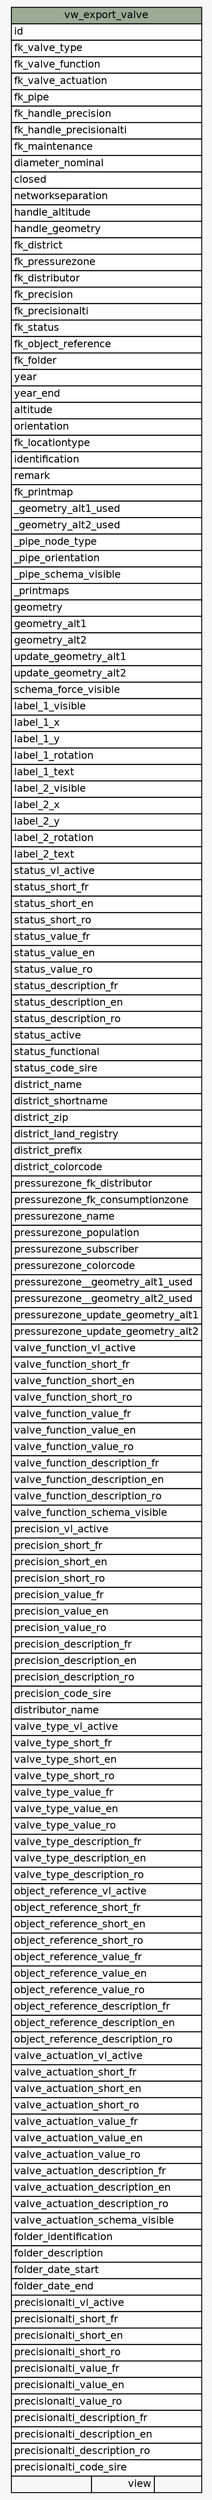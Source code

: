 // dot 2.38.0 on Linux 4.8.0-42-generic
// SchemaSpy rev 590
digraph "vw_export_valve" {
  graph [
    rankdir="RL"
    bgcolor="#f7f7f7"
    nodesep="0.18"
    ranksep="0.46"
    fontname="Helvetica"
    fontsize="11"
  ];
  node [
    fontname="Helvetica"
    fontsize="11"
    shape="plaintext"
  ];
  edge [
    arrowsize="0.8"
  ];
  "vw_export_valve" [
    label=<
    <TABLE BORDER="0" CELLBORDER="1" CELLSPACING="0" BGCOLOR="#ffffff">
      <TR><TD COLSPAN="3" BGCOLOR="#9bab96" ALIGN="CENTER">vw_export_valve</TD></TR>
      <TR><TD PORT="id" COLSPAN="3" ALIGN="LEFT">id</TD></TR>
      <TR><TD PORT="fk_valve_type" COLSPAN="3" ALIGN="LEFT">fk_valve_type</TD></TR>
      <TR><TD PORT="fk_valve_function" COLSPAN="3" ALIGN="LEFT">fk_valve_function</TD></TR>
      <TR><TD PORT="fk_valve_actuation" COLSPAN="3" ALIGN="LEFT">fk_valve_actuation</TD></TR>
      <TR><TD PORT="fk_pipe" COLSPAN="3" ALIGN="LEFT">fk_pipe</TD></TR>
      <TR><TD PORT="fk_handle_precision" COLSPAN="3" ALIGN="LEFT">fk_handle_precision</TD></TR>
      <TR><TD PORT="fk_handle_precisionalti" COLSPAN="3" ALIGN="LEFT">fk_handle_precisionalti</TD></TR>
      <TR><TD PORT="fk_maintenance" COLSPAN="3" ALIGN="LEFT">fk_maintenance</TD></TR>
      <TR><TD PORT="diameter_nominal" COLSPAN="3" ALIGN="LEFT">diameter_nominal</TD></TR>
      <TR><TD PORT="closed" COLSPAN="3" ALIGN="LEFT">closed</TD></TR>
      <TR><TD PORT="networkseparation" COLSPAN="3" ALIGN="LEFT">networkseparation</TD></TR>
      <TR><TD PORT="handle_altitude" COLSPAN="3" ALIGN="LEFT">handle_altitude</TD></TR>
      <TR><TD PORT="handle_geometry" COLSPAN="3" ALIGN="LEFT">handle_geometry</TD></TR>
      <TR><TD PORT="fk_district" COLSPAN="3" ALIGN="LEFT">fk_district</TD></TR>
      <TR><TD PORT="fk_pressurezone" COLSPAN="3" ALIGN="LEFT">fk_pressurezone</TD></TR>
      <TR><TD PORT="fk_distributor" COLSPAN="3" ALIGN="LEFT">fk_distributor</TD></TR>
      <TR><TD PORT="fk_precision" COLSPAN="3" ALIGN="LEFT">fk_precision</TD></TR>
      <TR><TD PORT="fk_precisionalti" COLSPAN="3" ALIGN="LEFT">fk_precisionalti</TD></TR>
      <TR><TD PORT="fk_status" COLSPAN="3" ALIGN="LEFT">fk_status</TD></TR>
      <TR><TD PORT="fk_object_reference" COLSPAN="3" ALIGN="LEFT">fk_object_reference</TD></TR>
      <TR><TD PORT="fk_folder" COLSPAN="3" ALIGN="LEFT">fk_folder</TD></TR>
      <TR><TD PORT="year" COLSPAN="3" ALIGN="LEFT">year</TD></TR>
      <TR><TD PORT="year_end" COLSPAN="3" ALIGN="LEFT">year_end</TD></TR>
      <TR><TD PORT="altitude" COLSPAN="3" ALIGN="LEFT">altitude</TD></TR>
      <TR><TD PORT="orientation" COLSPAN="3" ALIGN="LEFT">orientation</TD></TR>
      <TR><TD PORT="fk_locationtype" COLSPAN="3" ALIGN="LEFT">fk_locationtype</TD></TR>
      <TR><TD PORT="identification" COLSPAN="3" ALIGN="LEFT">identification</TD></TR>
      <TR><TD PORT="remark" COLSPAN="3" ALIGN="LEFT">remark</TD></TR>
      <TR><TD PORT="fk_printmap" COLSPAN="3" ALIGN="LEFT">fk_printmap</TD></TR>
      <TR><TD PORT="_geometry_alt1_used" COLSPAN="3" ALIGN="LEFT">_geometry_alt1_used</TD></TR>
      <TR><TD PORT="_geometry_alt2_used" COLSPAN="3" ALIGN="LEFT">_geometry_alt2_used</TD></TR>
      <TR><TD PORT="_pipe_node_type" COLSPAN="3" ALIGN="LEFT">_pipe_node_type</TD></TR>
      <TR><TD PORT="_pipe_orientation" COLSPAN="3" ALIGN="LEFT">_pipe_orientation</TD></TR>
      <TR><TD PORT="_pipe_schema_visible" COLSPAN="3" ALIGN="LEFT">_pipe_schema_visible</TD></TR>
      <TR><TD PORT="_printmaps" COLSPAN="3" ALIGN="LEFT">_printmaps</TD></TR>
      <TR><TD PORT="geometry" COLSPAN="3" ALIGN="LEFT">geometry</TD></TR>
      <TR><TD PORT="geometry_alt1" COLSPAN="3" ALIGN="LEFT">geometry_alt1</TD></TR>
      <TR><TD PORT="geometry_alt2" COLSPAN="3" ALIGN="LEFT">geometry_alt2</TD></TR>
      <TR><TD PORT="update_geometry_alt1" COLSPAN="3" ALIGN="LEFT">update_geometry_alt1</TD></TR>
      <TR><TD PORT="update_geometry_alt2" COLSPAN="3" ALIGN="LEFT">update_geometry_alt2</TD></TR>
      <TR><TD PORT="schema_force_visible" COLSPAN="3" ALIGN="LEFT">schema_force_visible</TD></TR>
      <TR><TD PORT="label_1_visible" COLSPAN="3" ALIGN="LEFT">label_1_visible</TD></TR>
      <TR><TD PORT="label_1_x" COLSPAN="3" ALIGN="LEFT">label_1_x</TD></TR>
      <TR><TD PORT="label_1_y" COLSPAN="3" ALIGN="LEFT">label_1_y</TD></TR>
      <TR><TD PORT="label_1_rotation" COLSPAN="3" ALIGN="LEFT">label_1_rotation</TD></TR>
      <TR><TD PORT="label_1_text" COLSPAN="3" ALIGN="LEFT">label_1_text</TD></TR>
      <TR><TD PORT="label_2_visible" COLSPAN="3" ALIGN="LEFT">label_2_visible</TD></TR>
      <TR><TD PORT="label_2_x" COLSPAN="3" ALIGN="LEFT">label_2_x</TD></TR>
      <TR><TD PORT="label_2_y" COLSPAN="3" ALIGN="LEFT">label_2_y</TD></TR>
      <TR><TD PORT="label_2_rotation" COLSPAN="3" ALIGN="LEFT">label_2_rotation</TD></TR>
      <TR><TD PORT="label_2_text" COLSPAN="3" ALIGN="LEFT">label_2_text</TD></TR>
      <TR><TD PORT="status_vl_active" COLSPAN="3" ALIGN="LEFT">status_vl_active</TD></TR>
      <TR><TD PORT="status_short_fr" COLSPAN="3" ALIGN="LEFT">status_short_fr</TD></TR>
      <TR><TD PORT="status_short_en" COLSPAN="3" ALIGN="LEFT">status_short_en</TD></TR>
      <TR><TD PORT="status_short_ro" COLSPAN="3" ALIGN="LEFT">status_short_ro</TD></TR>
      <TR><TD PORT="status_value_fr" COLSPAN="3" ALIGN="LEFT">status_value_fr</TD></TR>
      <TR><TD PORT="status_value_en" COLSPAN="3" ALIGN="LEFT">status_value_en</TD></TR>
      <TR><TD PORT="status_value_ro" COLSPAN="3" ALIGN="LEFT">status_value_ro</TD></TR>
      <TR><TD PORT="status_description_fr" COLSPAN="3" ALIGN="LEFT">status_description_fr</TD></TR>
      <TR><TD PORT="status_description_en" COLSPAN="3" ALIGN="LEFT">status_description_en</TD></TR>
      <TR><TD PORT="status_description_ro" COLSPAN="3" ALIGN="LEFT">status_description_ro</TD></TR>
      <TR><TD PORT="status_active" COLSPAN="3" ALIGN="LEFT">status_active</TD></TR>
      <TR><TD PORT="status_functional" COLSPAN="3" ALIGN="LEFT">status_functional</TD></TR>
      <TR><TD PORT="status_code_sire" COLSPAN="3" ALIGN="LEFT">status_code_sire</TD></TR>
      <TR><TD PORT="district_name" COLSPAN="3" ALIGN="LEFT">district_name</TD></TR>
      <TR><TD PORT="district_shortname" COLSPAN="3" ALIGN="LEFT">district_shortname</TD></TR>
      <TR><TD PORT="district_zip" COLSPAN="3" ALIGN="LEFT">district_zip</TD></TR>
      <TR><TD PORT="district_land_registry" COLSPAN="3" ALIGN="LEFT">district_land_registry</TD></TR>
      <TR><TD PORT="district_prefix" COLSPAN="3" ALIGN="LEFT">district_prefix</TD></TR>
      <TR><TD PORT="district_colorcode" COLSPAN="3" ALIGN="LEFT">district_colorcode</TD></TR>
      <TR><TD PORT="pressurezone_fk_distributor" COLSPAN="3" ALIGN="LEFT">pressurezone_fk_distributor</TD></TR>
      <TR><TD PORT="pressurezone_fk_consumptionzone" COLSPAN="3" ALIGN="LEFT">pressurezone_fk_consumptionzone</TD></TR>
      <TR><TD PORT="pressurezone_name" COLSPAN="3" ALIGN="LEFT">pressurezone_name</TD></TR>
      <TR><TD PORT="pressurezone_population" COLSPAN="3" ALIGN="LEFT">pressurezone_population</TD></TR>
      <TR><TD PORT="pressurezone_subscriber" COLSPAN="3" ALIGN="LEFT">pressurezone_subscriber</TD></TR>
      <TR><TD PORT="pressurezone_colorcode" COLSPAN="3" ALIGN="LEFT">pressurezone_colorcode</TD></TR>
      <TR><TD PORT="pressurezone__geometry_alt1_used" COLSPAN="3" ALIGN="LEFT">pressurezone__geometry_alt1_used</TD></TR>
      <TR><TD PORT="pressurezone__geometry_alt2_used" COLSPAN="3" ALIGN="LEFT">pressurezone__geometry_alt2_used</TD></TR>
      <TR><TD PORT="pressurezone_update_geometry_alt1" COLSPAN="3" ALIGN="LEFT">pressurezone_update_geometry_alt1</TD></TR>
      <TR><TD PORT="pressurezone_update_geometry_alt2" COLSPAN="3" ALIGN="LEFT">pressurezone_update_geometry_alt2</TD></TR>
      <TR><TD PORT="valve_function_vl_active" COLSPAN="3" ALIGN="LEFT">valve_function_vl_active</TD></TR>
      <TR><TD PORT="valve_function_short_fr" COLSPAN="3" ALIGN="LEFT">valve_function_short_fr</TD></TR>
      <TR><TD PORT="valve_function_short_en" COLSPAN="3" ALIGN="LEFT">valve_function_short_en</TD></TR>
      <TR><TD PORT="valve_function_short_ro" COLSPAN="3" ALIGN="LEFT">valve_function_short_ro</TD></TR>
      <TR><TD PORT="valve_function_value_fr" COLSPAN="3" ALIGN="LEFT">valve_function_value_fr</TD></TR>
      <TR><TD PORT="valve_function_value_en" COLSPAN="3" ALIGN="LEFT">valve_function_value_en</TD></TR>
      <TR><TD PORT="valve_function_value_ro" COLSPAN="3" ALIGN="LEFT">valve_function_value_ro</TD></TR>
      <TR><TD PORT="valve_function_description_fr" COLSPAN="3" ALIGN="LEFT">valve_function_description_fr</TD></TR>
      <TR><TD PORT="valve_function_description_en" COLSPAN="3" ALIGN="LEFT">valve_function_description_en</TD></TR>
      <TR><TD PORT="valve_function_description_ro" COLSPAN="3" ALIGN="LEFT">valve_function_description_ro</TD></TR>
      <TR><TD PORT="valve_function_schema_visible" COLSPAN="3" ALIGN="LEFT">valve_function_schema_visible</TD></TR>
      <TR><TD PORT="precision_vl_active" COLSPAN="3" ALIGN="LEFT">precision_vl_active</TD></TR>
      <TR><TD PORT="precision_short_fr" COLSPAN="3" ALIGN="LEFT">precision_short_fr</TD></TR>
      <TR><TD PORT="precision_short_en" COLSPAN="3" ALIGN="LEFT">precision_short_en</TD></TR>
      <TR><TD PORT="precision_short_ro" COLSPAN="3" ALIGN="LEFT">precision_short_ro</TD></TR>
      <TR><TD PORT="precision_value_fr" COLSPAN="3" ALIGN="LEFT">precision_value_fr</TD></TR>
      <TR><TD PORT="precision_value_en" COLSPAN="3" ALIGN="LEFT">precision_value_en</TD></TR>
      <TR><TD PORT="precision_value_ro" COLSPAN="3" ALIGN="LEFT">precision_value_ro</TD></TR>
      <TR><TD PORT="precision_description_fr" COLSPAN="3" ALIGN="LEFT">precision_description_fr</TD></TR>
      <TR><TD PORT="precision_description_en" COLSPAN="3" ALIGN="LEFT">precision_description_en</TD></TR>
      <TR><TD PORT="precision_description_ro" COLSPAN="3" ALIGN="LEFT">precision_description_ro</TD></TR>
      <TR><TD PORT="precision_code_sire" COLSPAN="3" ALIGN="LEFT">precision_code_sire</TD></TR>
      <TR><TD PORT="distributor_name" COLSPAN="3" ALIGN="LEFT">distributor_name</TD></TR>
      <TR><TD PORT="valve_type_vl_active" COLSPAN="3" ALIGN="LEFT">valve_type_vl_active</TD></TR>
      <TR><TD PORT="valve_type_short_fr" COLSPAN="3" ALIGN="LEFT">valve_type_short_fr</TD></TR>
      <TR><TD PORT="valve_type_short_en" COLSPAN="3" ALIGN="LEFT">valve_type_short_en</TD></TR>
      <TR><TD PORT="valve_type_short_ro" COLSPAN="3" ALIGN="LEFT">valve_type_short_ro</TD></TR>
      <TR><TD PORT="valve_type_value_fr" COLSPAN="3" ALIGN="LEFT">valve_type_value_fr</TD></TR>
      <TR><TD PORT="valve_type_value_en" COLSPAN="3" ALIGN="LEFT">valve_type_value_en</TD></TR>
      <TR><TD PORT="valve_type_value_ro" COLSPAN="3" ALIGN="LEFT">valve_type_value_ro</TD></TR>
      <TR><TD PORT="valve_type_description_fr" COLSPAN="3" ALIGN="LEFT">valve_type_description_fr</TD></TR>
      <TR><TD PORT="valve_type_description_en" COLSPAN="3" ALIGN="LEFT">valve_type_description_en</TD></TR>
      <TR><TD PORT="valve_type_description_ro" COLSPAN="3" ALIGN="LEFT">valve_type_description_ro</TD></TR>
      <TR><TD PORT="object_reference_vl_active" COLSPAN="3" ALIGN="LEFT">object_reference_vl_active</TD></TR>
      <TR><TD PORT="object_reference_short_fr" COLSPAN="3" ALIGN="LEFT">object_reference_short_fr</TD></TR>
      <TR><TD PORT="object_reference_short_en" COLSPAN="3" ALIGN="LEFT">object_reference_short_en</TD></TR>
      <TR><TD PORT="object_reference_short_ro" COLSPAN="3" ALIGN="LEFT">object_reference_short_ro</TD></TR>
      <TR><TD PORT="object_reference_value_fr" COLSPAN="3" ALIGN="LEFT">object_reference_value_fr</TD></TR>
      <TR><TD PORT="object_reference_value_en" COLSPAN="3" ALIGN="LEFT">object_reference_value_en</TD></TR>
      <TR><TD PORT="object_reference_value_ro" COLSPAN="3" ALIGN="LEFT">object_reference_value_ro</TD></TR>
      <TR><TD PORT="object_reference_description_fr" COLSPAN="3" ALIGN="LEFT">object_reference_description_fr</TD></TR>
      <TR><TD PORT="object_reference_description_en" COLSPAN="3" ALIGN="LEFT">object_reference_description_en</TD></TR>
      <TR><TD PORT="object_reference_description_ro" COLSPAN="3" ALIGN="LEFT">object_reference_description_ro</TD></TR>
      <TR><TD PORT="valve_actuation_vl_active" COLSPAN="3" ALIGN="LEFT">valve_actuation_vl_active</TD></TR>
      <TR><TD PORT="valve_actuation_short_fr" COLSPAN="3" ALIGN="LEFT">valve_actuation_short_fr</TD></TR>
      <TR><TD PORT="valve_actuation_short_en" COLSPAN="3" ALIGN="LEFT">valve_actuation_short_en</TD></TR>
      <TR><TD PORT="valve_actuation_short_ro" COLSPAN="3" ALIGN="LEFT">valve_actuation_short_ro</TD></TR>
      <TR><TD PORT="valve_actuation_value_fr" COLSPAN="3" ALIGN="LEFT">valve_actuation_value_fr</TD></TR>
      <TR><TD PORT="valve_actuation_value_en" COLSPAN="3" ALIGN="LEFT">valve_actuation_value_en</TD></TR>
      <TR><TD PORT="valve_actuation_value_ro" COLSPAN="3" ALIGN="LEFT">valve_actuation_value_ro</TD></TR>
      <TR><TD PORT="valve_actuation_description_fr" COLSPAN="3" ALIGN="LEFT">valve_actuation_description_fr</TD></TR>
      <TR><TD PORT="valve_actuation_description_en" COLSPAN="3" ALIGN="LEFT">valve_actuation_description_en</TD></TR>
      <TR><TD PORT="valve_actuation_description_ro" COLSPAN="3" ALIGN="LEFT">valve_actuation_description_ro</TD></TR>
      <TR><TD PORT="valve_actuation_schema_visible" COLSPAN="3" ALIGN="LEFT">valve_actuation_schema_visible</TD></TR>
      <TR><TD PORT="folder_identification" COLSPAN="3" ALIGN="LEFT">folder_identification</TD></TR>
      <TR><TD PORT="folder_description" COLSPAN="3" ALIGN="LEFT">folder_description</TD></TR>
      <TR><TD PORT="folder_date_start" COLSPAN="3" ALIGN="LEFT">folder_date_start</TD></TR>
      <TR><TD PORT="folder_date_end" COLSPAN="3" ALIGN="LEFT">folder_date_end</TD></TR>
      <TR><TD PORT="precisionalti_vl_active" COLSPAN="3" ALIGN="LEFT">precisionalti_vl_active</TD></TR>
      <TR><TD PORT="precisionalti_short_fr" COLSPAN="3" ALIGN="LEFT">precisionalti_short_fr</TD></TR>
      <TR><TD PORT="precisionalti_short_en" COLSPAN="3" ALIGN="LEFT">precisionalti_short_en</TD></TR>
      <TR><TD PORT="precisionalti_short_ro" COLSPAN="3" ALIGN="LEFT">precisionalti_short_ro</TD></TR>
      <TR><TD PORT="precisionalti_value_fr" COLSPAN="3" ALIGN="LEFT">precisionalti_value_fr</TD></TR>
      <TR><TD PORT="precisionalti_value_en" COLSPAN="3" ALIGN="LEFT">precisionalti_value_en</TD></TR>
      <TR><TD PORT="precisionalti_value_ro" COLSPAN="3" ALIGN="LEFT">precisionalti_value_ro</TD></TR>
      <TR><TD PORT="precisionalti_description_fr" COLSPAN="3" ALIGN="LEFT">precisionalti_description_fr</TD></TR>
      <TR><TD PORT="precisionalti_description_en" COLSPAN="3" ALIGN="LEFT">precisionalti_description_en</TD></TR>
      <TR><TD PORT="precisionalti_description_ro" COLSPAN="3" ALIGN="LEFT">precisionalti_description_ro</TD></TR>
      <TR><TD PORT="precisionalti_code_sire" COLSPAN="3" ALIGN="LEFT">precisionalti_code_sire</TD></TR>
      <TR><TD ALIGN="LEFT" BGCOLOR="#f7f7f7">  </TD><TD ALIGN="RIGHT" BGCOLOR="#f7f7f7">view</TD><TD ALIGN="RIGHT" BGCOLOR="#f7f7f7">  </TD></TR>
    </TABLE>>
    URL="tables/vw_export_valve.html"
    tooltip="vw_export_valve"
  ];
}
